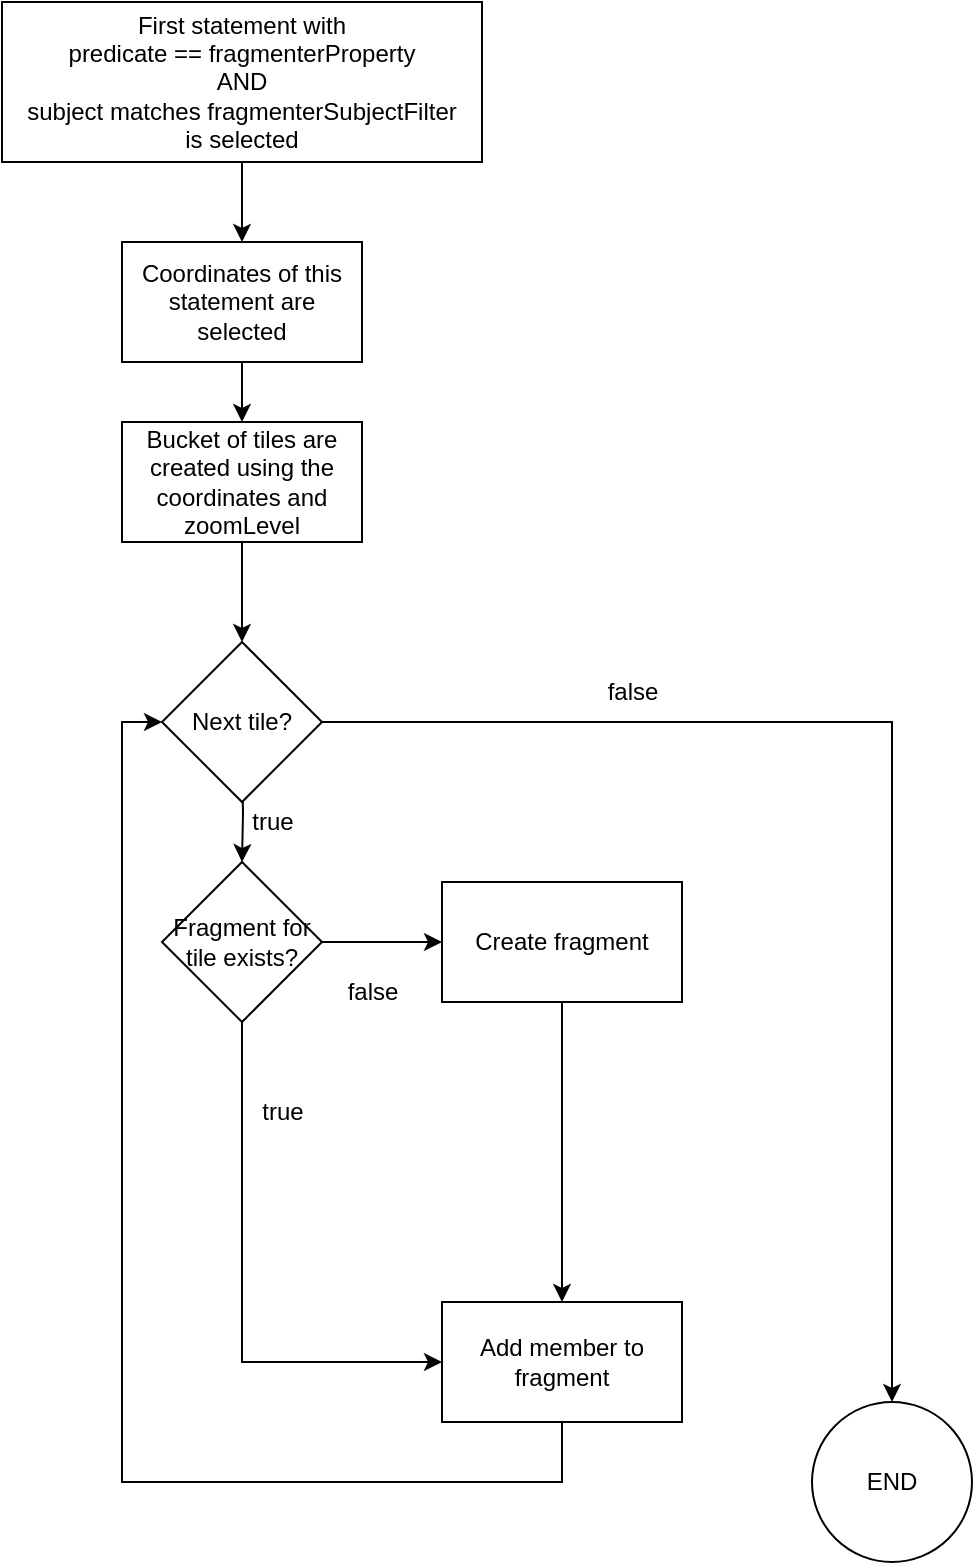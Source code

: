 <mxfile version="20.8.18" type="device"><diagram name="Page-1" id="kUiTxqWZrnHYAgSIIgMx"><mxGraphModel dx="1434" dy="822" grid="1" gridSize="10" guides="1" tooltips="1" connect="1" arrows="1" fold="1" page="1" pageScale="1" pageWidth="850" pageHeight="1100" math="0" shadow="0"><root><mxCell id="0"/><mxCell id="1" parent="0"/><mxCell id="tTFecD0lmR6uM9GobXcT-3" style="edgeStyle=orthogonalEdgeStyle;rounded=0;orthogonalLoop=1;jettySize=auto;html=1;entryX=0.5;entryY=0;entryDx=0;entryDy=0;" parent="1" source="tTFecD0lmR6uM9GobXcT-1" target="tTFecD0lmR6uM9GobXcT-2" edge="1"><mxGeometry relative="1" as="geometry"/></mxCell><mxCell id="tTFecD0lmR6uM9GobXcT-1" value="&lt;div&gt;First statement with &lt;br&gt;&lt;/div&gt;&lt;div&gt;predicate == fragmenterProperty&lt;/div&gt;&lt;div&gt;AND&lt;/div&gt;&lt;div&gt;subject matches fragmenterSubjectFilter&lt;/div&gt;&lt;div&gt;is selected&lt;br&gt;&lt;/div&gt;" style="rounded=0;whiteSpace=wrap;html=1;" parent="1" vertex="1"><mxGeometry x="305" y="20" width="240" height="80" as="geometry"/></mxCell><mxCell id="tTFecD0lmR6uM9GobXcT-7" value="" style="edgeStyle=orthogonalEdgeStyle;rounded=0;orthogonalLoop=1;jettySize=auto;html=1;" parent="1" source="tTFecD0lmR6uM9GobXcT-2" target="tTFecD0lmR6uM9GobXcT-6" edge="1"><mxGeometry relative="1" as="geometry"/></mxCell><mxCell id="tTFecD0lmR6uM9GobXcT-2" value="Coordinates of this statement are selected" style="rounded=0;whiteSpace=wrap;html=1;" parent="1" vertex="1"><mxGeometry x="365" y="140" width="120" height="60" as="geometry"/></mxCell><mxCell id="tTFecD0lmR6uM9GobXcT-11" value="" style="edgeStyle=orthogonalEdgeStyle;rounded=0;orthogonalLoop=1;jettySize=auto;html=1;" parent="1" source="tTFecD0lmR6uM9GobXcT-6" edge="1"><mxGeometry relative="1" as="geometry"><mxPoint x="425" y="340" as="targetPoint"/></mxGeometry></mxCell><mxCell id="tTFecD0lmR6uM9GobXcT-6" value="Bucket of tiles are created using the coordinates and zoomLevel" style="rounded=0;whiteSpace=wrap;html=1;" parent="1" vertex="1"><mxGeometry x="365" y="230" width="120" height="60" as="geometry"/></mxCell><mxCell id="tTFecD0lmR6uM9GobXcT-13" value="" style="edgeStyle=orthogonalEdgeStyle;rounded=0;orthogonalLoop=1;jettySize=auto;html=1;" parent="1" target="tTFecD0lmR6uM9GobXcT-12" edge="1"><mxGeometry relative="1" as="geometry"><mxPoint x="425" y="400" as="sourcePoint"/></mxGeometry></mxCell><mxCell id="tTFecD0lmR6uM9GobXcT-15" value="" style="edgeStyle=orthogonalEdgeStyle;rounded=0;orthogonalLoop=1;jettySize=auto;html=1;entryX=0;entryY=0.5;entryDx=0;entryDy=0;" parent="1" source="tTFecD0lmR6uM9GobXcT-12" target="tTFecD0lmR6uM9GobXcT-29" edge="1"><mxGeometry relative="1" as="geometry"><mxPoint x="340" y="600" as="targetPoint"/><Array as="points"><mxPoint x="425" y="700"/></Array></mxGeometry></mxCell><mxCell id="tTFecD0lmR6uM9GobXcT-24" value="" style="edgeStyle=orthogonalEdgeStyle;rounded=0;orthogonalLoop=1;jettySize=auto;html=1;exitX=1;exitY=0.5;exitDx=0;exitDy=0;entryX=0;entryY=0.5;entryDx=0;entryDy=0;" parent="1" source="tTFecD0lmR6uM9GobXcT-12" target="tTFecD0lmR6uM9GobXcT-23" edge="1"><mxGeometry relative="1" as="geometry"><Array as="points"><mxPoint x="500" y="490"/><mxPoint x="500" y="490"/></Array></mxGeometry></mxCell><mxCell id="tTFecD0lmR6uM9GobXcT-12" value="Fragment for tile exists?" style="rhombus;whiteSpace=wrap;html=1;rounded=0;" parent="1" vertex="1"><mxGeometry x="385" y="450" width="80" height="80" as="geometry"/></mxCell><mxCell id="tTFecD0lmR6uM9GobXcT-16" value="true" style="text;html=1;align=center;verticalAlign=middle;resizable=0;points=[];autosize=1;strokeColor=none;fillColor=none;" parent="1" vertex="1"><mxGeometry x="425" y="560" width="40" height="30" as="geometry"/></mxCell><mxCell id="tTFecD0lmR6uM9GobXcT-32" style="edgeStyle=orthogonalEdgeStyle;rounded=0;orthogonalLoop=1;jettySize=auto;html=1;entryX=0.5;entryY=0;entryDx=0;entryDy=0;" parent="1" source="tTFecD0lmR6uM9GobXcT-23" target="tTFecD0lmR6uM9GobXcT-29" edge="1"><mxGeometry relative="1" as="geometry"/></mxCell><mxCell id="tTFecD0lmR6uM9GobXcT-23" value="Create fragment" style="whiteSpace=wrap;html=1;rounded=0;" parent="1" vertex="1"><mxGeometry x="525" y="460" width="120" height="60" as="geometry"/></mxCell><mxCell id="tTFecD0lmR6uM9GobXcT-25" value="END" style="ellipse;whiteSpace=wrap;html=1;aspect=fixed;" parent="1" vertex="1"><mxGeometry x="710" y="720" width="80" height="80" as="geometry"/></mxCell><mxCell id="tTFecD0lmR6uM9GobXcT-27" value="false" style="text;html=1;align=center;verticalAlign=middle;resizable=0;points=[];autosize=1;strokeColor=none;fillColor=none;" parent="1" vertex="1"><mxGeometry x="465" y="500" width="50" height="30" as="geometry"/></mxCell><mxCell id="2QdZI-SwMv0Dn6MTugq7-5" style="edgeStyle=orthogonalEdgeStyle;rounded=0;orthogonalLoop=1;jettySize=auto;html=1;entryX=0;entryY=0.5;entryDx=0;entryDy=0;exitX=0.5;exitY=1;exitDx=0;exitDy=0;" edge="1" parent="1" source="tTFecD0lmR6uM9GobXcT-29" target="2QdZI-SwMv0Dn6MTugq7-1"><mxGeometry relative="1" as="geometry"><mxPoint x="585" y="740" as="sourcePoint"/><Array as="points"><mxPoint x="585" y="760"/><mxPoint x="365" y="760"/><mxPoint x="365" y="380"/></Array></mxGeometry></mxCell><mxCell id="tTFecD0lmR6uM9GobXcT-29" value="Add member to fragment" style="whiteSpace=wrap;html=1;" parent="1" vertex="1"><mxGeometry x="525" y="670" width="120" height="60" as="geometry"/></mxCell><mxCell id="2QdZI-SwMv0Dn6MTugq7-3" style="edgeStyle=orthogonalEdgeStyle;rounded=0;orthogonalLoop=1;jettySize=auto;html=1;entryX=0.5;entryY=0;entryDx=0;entryDy=0;" edge="1" parent="1" source="2QdZI-SwMv0Dn6MTugq7-1" target="tTFecD0lmR6uM9GobXcT-25"><mxGeometry relative="1" as="geometry"><mxPoint x="740" y="380" as="targetPoint"/></mxGeometry></mxCell><mxCell id="2QdZI-SwMv0Dn6MTugq7-1" value="Next tile?" style="rhombus;whiteSpace=wrap;html=1;" vertex="1" parent="1"><mxGeometry x="385" y="340" width="80" height="80" as="geometry"/></mxCell><mxCell id="2QdZI-SwMv0Dn6MTugq7-2" value="true" style="text;html=1;align=center;verticalAlign=middle;resizable=0;points=[];autosize=1;strokeColor=none;fillColor=none;" vertex="1" parent="1"><mxGeometry x="420" y="415" width="40" height="30" as="geometry"/></mxCell><mxCell id="2QdZI-SwMv0Dn6MTugq7-4" value="false" style="text;html=1;align=center;verticalAlign=middle;resizable=0;points=[];autosize=1;strokeColor=none;fillColor=none;" vertex="1" parent="1"><mxGeometry x="595" y="350" width="50" height="30" as="geometry"/></mxCell></root></mxGraphModel></diagram></mxfile>